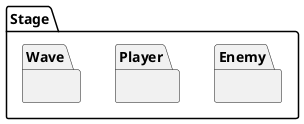 ﻿@startuml
'https://plantuml.com/class-diagram

namespace Stage{
    namespace Enemy{
        
    }
    
    namespace Player{
        
    }
    
    namespace Wave{
    
    }
}

@enduml